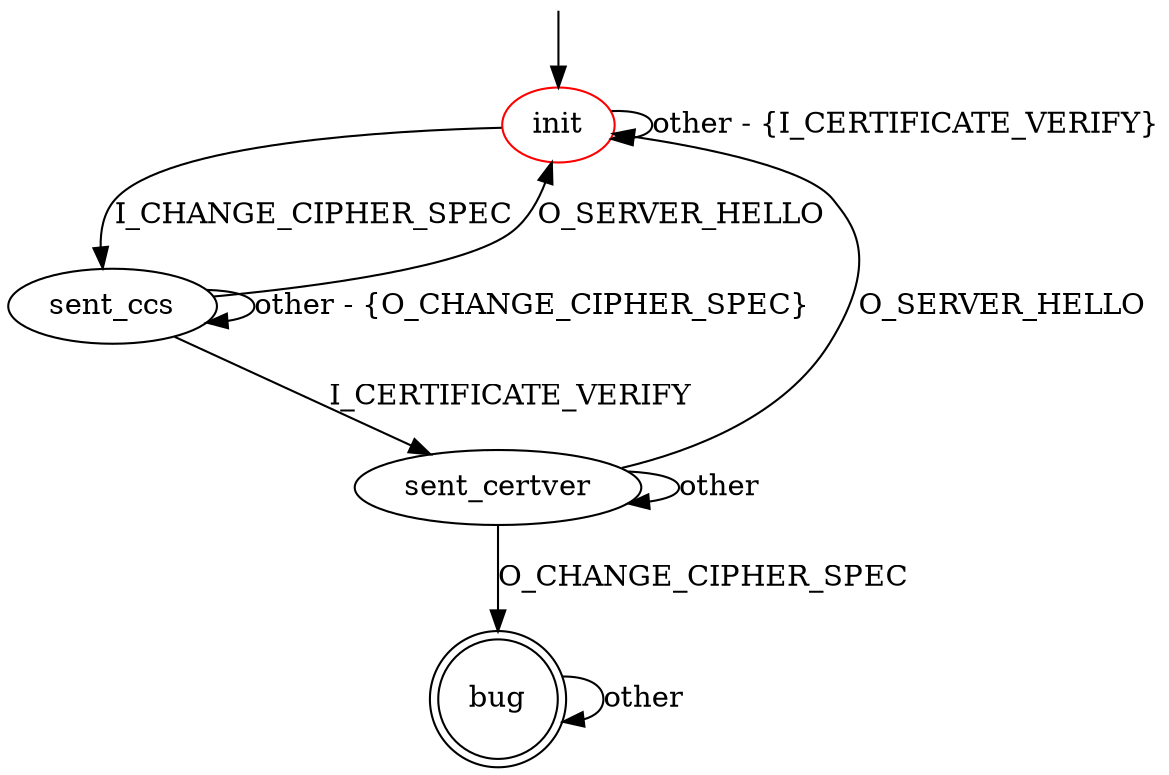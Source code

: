 digraph G {
label=""
init [color="red"]
sent_ccs
sent_certver
bug [shape="doublecircle"]

init -> sent_ccs [label="I_CHANGE_CIPHER_SPEC"]
init -> init [label="other - {I_CERTIFICATE_VERIFY}"]

sent_ccs -> sent_certver [label="I_CERTIFICATE_VERIFY"]
sent_ccs -> sent_ccs [label="other - {O_CHANGE_CIPHER_SPEC}"]
sent_ccs -> init [label="O_SERVER_HELLO"]

sent_certver -> bug [label="O_CHANGE_CIPHER_SPEC"]
sent_certver -> sent_certver [label="other"]
sent_certver -> init [label="O_SERVER_HELLO"]

bug -> bug [label="other"]

__start0 [label="" shape="none" width="0" height="0"];
__start0 -> init;
}
